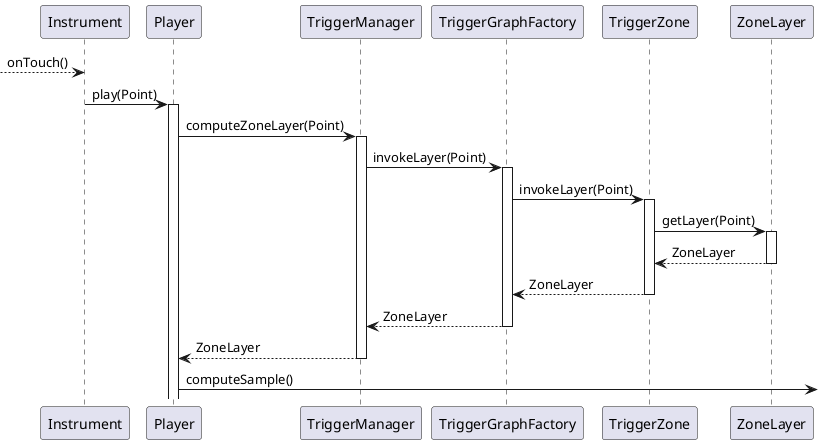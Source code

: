 @startuml
-->Instrument: onTouch()

Instrument->Player++: play(Point)
Player->TriggerManager++: computeZoneLayer(Point)
TriggerManager->TriggerGraphFactory++: invokeLayer(Point)
TriggerGraphFactory->TriggerZone++: invokeLayer(Point)
TriggerZone->ZoneLayer++: getLayer(Point)
return ZoneLayer
return ZoneLayer
return ZoneLayer
return ZoneLayer
Player->: computeSample()
@enduml
